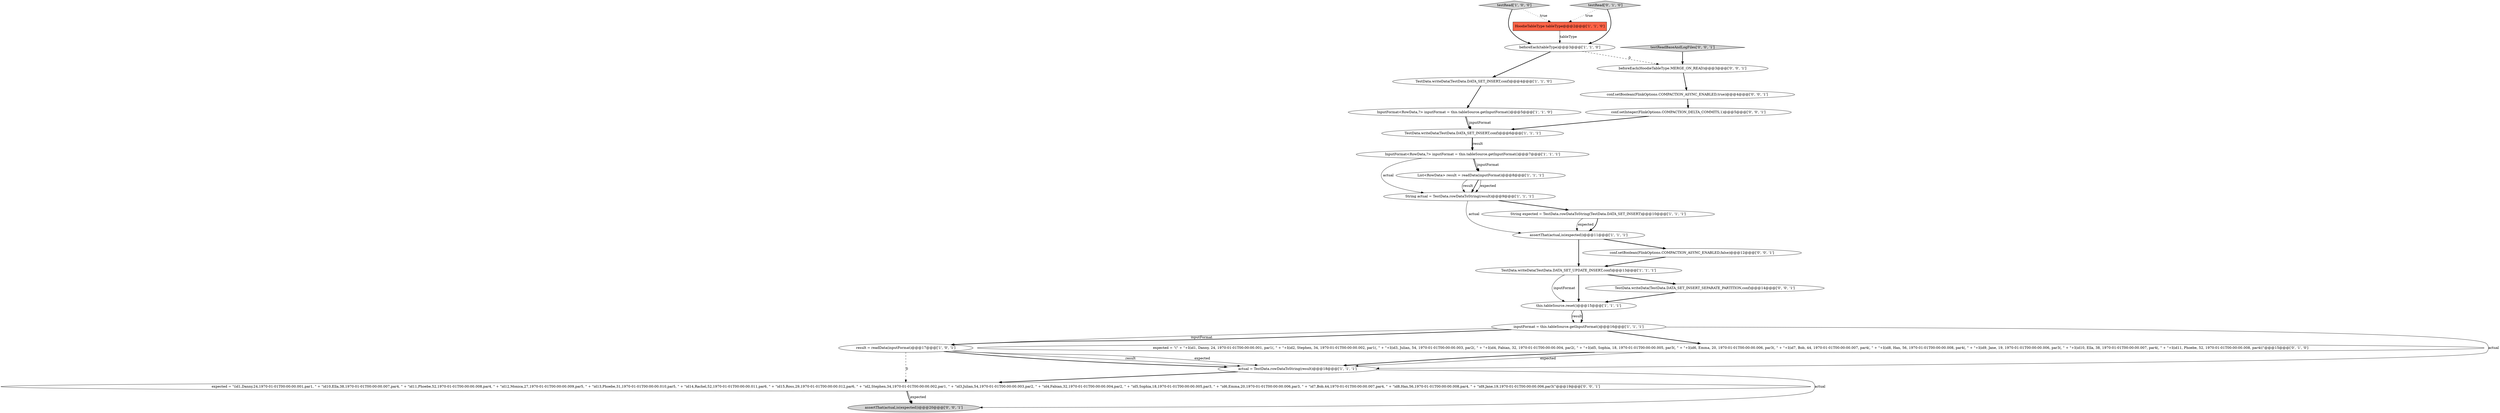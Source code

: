 digraph {
9 [style = filled, label = "assertThat(actual,is(expected))@@@11@@@['1', '1', '1']", fillcolor = white, shape = ellipse image = "AAA0AAABBB1BBB"];
12 [style = filled, label = "this.tableSource.reset()@@@15@@@['1', '1', '1']", fillcolor = white, shape = ellipse image = "AAA0AAABBB1BBB"];
2 [style = filled, label = "TestData.writeData(TestData.DATA_SET_UPDATE_INSERT,conf)@@@13@@@['1', '1', '1']", fillcolor = white, shape = ellipse image = "AAA0AAABBB1BBB"];
23 [style = filled, label = "beforeEach(HoodieTableType.MERGE_ON_READ)@@@3@@@['0', '0', '1']", fillcolor = white, shape = ellipse image = "AAA0AAABBB3BBB"];
3 [style = filled, label = "TestData.writeData(TestData.DATA_SET_INSERT,conf)@@@6@@@['1', '1', '1']", fillcolor = white, shape = ellipse image = "AAA0AAABBB1BBB"];
6 [style = filled, label = "result = readData(inputFormat)@@@17@@@['1', '0', '1']", fillcolor = white, shape = ellipse image = "AAA0AAABBB1BBB"];
17 [style = filled, label = "expected = \"(\" + \"+I(id1, Danny, 24, 1970-01-01T00:00:00.001, par1(, \" + \"+I(id2, Stephen, 34, 1970-01-01T00:00:00.002, par1(, \" + \"+I(id3, Julian, 54, 1970-01-01T00:00:00.003, par2(, \" + \"+I(id4, Fabian, 32, 1970-01-01T00:00:00.004, par2(, \" + \"+I(id5, Sophia, 18, 1970-01-01T00:00:00.005, par3(, \" + \"+I(id6, Emma, 20, 1970-01-01T00:00:00.006, par3(, \" + \"+I(id7, Bob, 44, 1970-01-01T00:00:00.007, par4(, \" + \"+I(id8, Han, 56, 1970-01-01T00:00:00.008, par4(, \" + \"+I(id9, Jane, 19, 1970-01-01T00:00:00.006, par3(, \" + \"+I(id10, Ella, 38, 1970-01-01T00:00:00.007, par4(, \" + \"+I(id11, Phoebe, 52, 1970-01-01T00:00:00.008, par4((\"@@@15@@@['0', '1', '0']", fillcolor = white, shape = ellipse image = "AAA0AAABBB2BBB"];
20 [style = filled, label = "conf.setBoolean(FlinkOptions.COMPACTION_ASYNC_ENABLED,false)@@@12@@@['0', '0', '1']", fillcolor = white, shape = ellipse image = "AAA0AAABBB3BBB"];
0 [style = filled, label = "String expected = TestData.rowDataToString(TestData.DATA_SET_INSERT)@@@10@@@['1', '1', '1']", fillcolor = white, shape = ellipse image = "AAA0AAABBB1BBB"];
10 [style = filled, label = "String actual = TestData.rowDataToString(result)@@@9@@@['1', '1', '1']", fillcolor = white, shape = ellipse image = "AAA0AAABBB1BBB"];
11 [style = filled, label = "inputFormat = this.tableSource.getInputFormat()@@@16@@@['1', '1', '1']", fillcolor = white, shape = ellipse image = "AAA0AAABBB1BBB"];
8 [style = filled, label = "beforeEach(tableType)@@@3@@@['1', '1', '0']", fillcolor = white, shape = ellipse image = "AAA0AAABBB1BBB"];
5 [style = filled, label = "TestData.writeData(TestData.DATA_SET_INSERT,conf)@@@4@@@['1', '1', '0']", fillcolor = white, shape = ellipse image = "AAA0AAABBB1BBB"];
25 [style = filled, label = "assertThat(actual,is(expected))@@@20@@@['0', '0', '1']", fillcolor = lightgray, shape = ellipse image = "AAA0AAABBB3BBB"];
22 [style = filled, label = "testReadBaseAndLogFiles['0', '0', '1']", fillcolor = lightgray, shape = diamond image = "AAA0AAABBB3BBB"];
15 [style = filled, label = "testRead['1', '0', '0']", fillcolor = lightgray, shape = diamond image = "AAA0AAABBB1BBB"];
21 [style = filled, label = "expected = \"(id1,Danny,24,1970-01-01T00:00:00.001,par1, \" + \"id10,Ella,38,1970-01-01T00:00:00.007,par4, \" + \"id11,Phoebe,52,1970-01-01T00:00:00.008,par4, \" + \"id12,Monica,27,1970-01-01T00:00:00.009,par5, \" + \"id13,Phoebe,31,1970-01-01T00:00:00.010,par5, \" + \"id14,Rachel,52,1970-01-01T00:00:00.011,par6, \" + \"id15,Ross,29,1970-01-01T00:00:00.012,par6, \" + \"id2,Stephen,34,1970-01-01T00:00:00.002,par1, \" + \"id3,Julian,54,1970-01-01T00:00:00.003,par2, \" + \"id4,Fabian,32,1970-01-01T00:00:00.004,par2, \" + \"id5,Sophia,18,1970-01-01T00:00:00.005,par3, \" + \"id6,Emma,20,1970-01-01T00:00:00.006,par3, \" + \"id7,Bob,44,1970-01-01T00:00:00.007,par4, \" + \"id8,Han,56,1970-01-01T00:00:00.008,par4, \" + \"id9,Jane,19,1970-01-01T00:00:00.006,par3(\"@@@19@@@['0', '0', '1']", fillcolor = white, shape = ellipse image = "AAA0AAABBB3BBB"];
14 [style = filled, label = "HoodieTableType tableType@@@2@@@['1', '1', '0']", fillcolor = tomato, shape = box image = "AAA0AAABBB1BBB"];
19 [style = filled, label = "conf.setInteger(FlinkOptions.COMPACTION_DELTA_COMMITS,1)@@@5@@@['0', '0', '1']", fillcolor = white, shape = ellipse image = "AAA0AAABBB3BBB"];
13 [style = filled, label = "InputFormat<RowData,?> inputFormat = this.tableSource.getInputFormat()@@@7@@@['1', '1', '1']", fillcolor = white, shape = ellipse image = "AAA0AAABBB1BBB"];
24 [style = filled, label = "TestData.writeData(TestData.DATA_SET_INSERT_SEPARATE_PARTITION,conf)@@@14@@@['0', '0', '1']", fillcolor = white, shape = ellipse image = "AAA0AAABBB3BBB"];
18 [style = filled, label = "conf.setBoolean(FlinkOptions.COMPACTION_ASYNC_ENABLED,true)@@@4@@@['0', '0', '1']", fillcolor = white, shape = ellipse image = "AAA0AAABBB3BBB"];
16 [style = filled, label = "testRead['0', '1', '0']", fillcolor = lightgray, shape = diamond image = "AAA0AAABBB2BBB"];
1 [style = filled, label = "actual = TestData.rowDataToString(result)@@@18@@@['1', '1', '1']", fillcolor = white, shape = ellipse image = "AAA0AAABBB1BBB"];
4 [style = filled, label = "List<RowData> result = readData(inputFormat)@@@8@@@['1', '1', '1']", fillcolor = white, shape = ellipse image = "AAA0AAABBB1BBB"];
7 [style = filled, label = "InputFormat<RowData,?> inputFormat = this.tableSource.getInputFormat()@@@5@@@['1', '1', '0']", fillcolor = white, shape = ellipse image = "AAA0AAABBB1BBB"];
19->3 [style = bold, label=""];
17->1 [style = solid, label="expected"];
11->6 [style = solid, label="inputFormat"];
13->4 [style = bold, label=""];
8->5 [style = bold, label=""];
12->11 [style = solid, label="result"];
6->1 [style = solid, label="result"];
9->20 [style = bold, label=""];
1->21 [style = bold, label=""];
13->10 [style = solid, label="actual"];
0->9 [style = bold, label=""];
9->2 [style = bold, label=""];
16->8 [style = bold, label=""];
16->14 [style = dotted, label="true"];
4->10 [style = solid, label="expected"];
21->25 [style = solid, label="expected"];
1->25 [style = solid, label="actual"];
11->6 [style = bold, label=""];
11->17 [style = bold, label=""];
6->1 [style = solid, label="expected"];
3->13 [style = bold, label=""];
4->10 [style = solid, label="result"];
7->3 [style = bold, label=""];
8->23 [style = dashed, label="0"];
21->25 [style = bold, label=""];
13->4 [style = solid, label="inputFormat"];
18->19 [style = bold, label=""];
3->13 [style = solid, label="result"];
11->1 [style = solid, label="actual"];
10->9 [style = solid, label="actual"];
14->8 [style = solid, label="tableType"];
23->18 [style = bold, label=""];
4->10 [style = bold, label=""];
2->24 [style = bold, label=""];
6->21 [style = dashed, label="0"];
24->12 [style = bold, label=""];
12->11 [style = bold, label=""];
20->2 [style = bold, label=""];
22->23 [style = bold, label=""];
15->14 [style = dotted, label="true"];
7->3 [style = solid, label="inputFormat"];
15->8 [style = bold, label=""];
6->1 [style = bold, label=""];
0->9 [style = solid, label="expected"];
2->12 [style = solid, label="inputFormat"];
5->7 [style = bold, label=""];
10->0 [style = bold, label=""];
2->12 [style = bold, label=""];
17->1 [style = bold, label=""];
}
